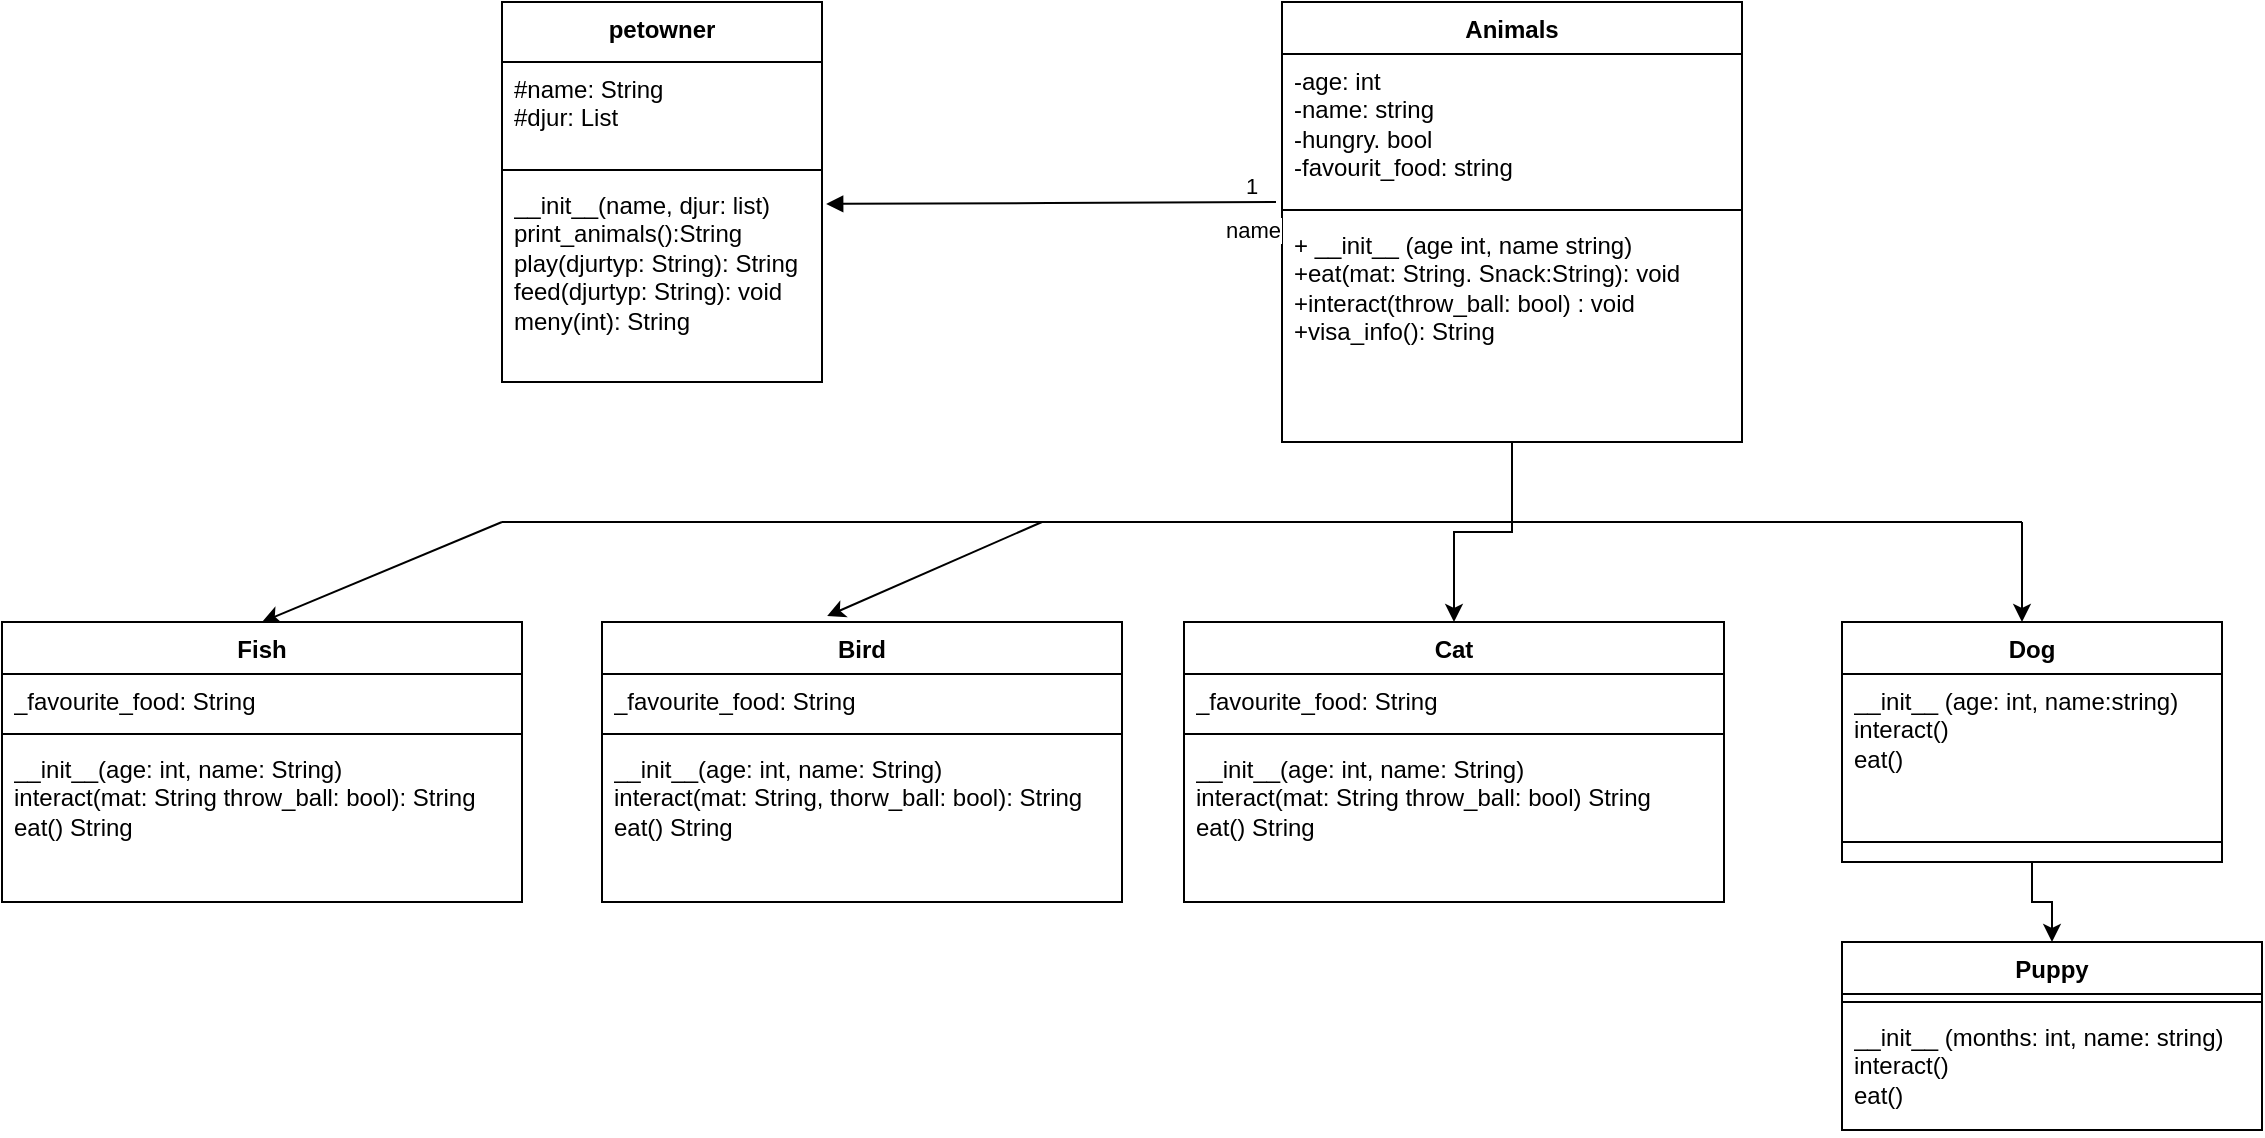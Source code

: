 <mxfile version="24.8.3">
  <diagram id="C5RBs43oDa-KdzZeNtuy" name="Page-1">
    <mxGraphModel dx="2261" dy="782" grid="1" gridSize="10" guides="1" tooltips="1" connect="1" arrows="1" fold="1" page="1" pageScale="1" pageWidth="827" pageHeight="1169" math="0" shadow="0">
      <root>
        <mxCell id="WIyWlLk6GJQsqaUBKTNV-0" />
        <mxCell id="WIyWlLk6GJQsqaUBKTNV-1" parent="WIyWlLk6GJQsqaUBKTNV-0" />
        <mxCell id="IpZeFkb6ckXX8hu6LvWV-39" value="petowner" style="swimlane;fontStyle=1;align=center;verticalAlign=top;childLayout=stackLayout;horizontal=1;startSize=30;horizontalStack=0;resizeParent=1;resizeParentMax=0;resizeLast=0;collapsible=1;marginBottom=0;whiteSpace=wrap;html=1;" parent="WIyWlLk6GJQsqaUBKTNV-1" vertex="1">
          <mxGeometry x="-480" y="40" width="160" height="190" as="geometry" />
        </mxCell>
        <mxCell id="IpZeFkb6ckXX8hu6LvWV-40" value="&lt;div&gt;#name: String&lt;br&gt;&lt;/div&gt;#djur: List&lt;br&gt;&lt;div&gt;&lt;br&gt;&lt;/div&gt;" style="text;strokeColor=none;fillColor=none;align=left;verticalAlign=top;spacingLeft=4;spacingRight=4;overflow=hidden;rotatable=0;points=[[0,0.5],[1,0.5]];portConstraint=eastwest;whiteSpace=wrap;html=1;" parent="IpZeFkb6ckXX8hu6LvWV-39" vertex="1">
          <mxGeometry y="30" width="160" height="50" as="geometry" />
        </mxCell>
        <mxCell id="IpZeFkb6ckXX8hu6LvWV-41" value="" style="line;strokeWidth=1;fillColor=none;align=left;verticalAlign=middle;spacingTop=-1;spacingLeft=3;spacingRight=3;rotatable=0;labelPosition=right;points=[];portConstraint=eastwest;strokeColor=inherit;" parent="IpZeFkb6ckXX8hu6LvWV-39" vertex="1">
          <mxGeometry y="80" width="160" height="8" as="geometry" />
        </mxCell>
        <mxCell id="IpZeFkb6ckXX8hu6LvWV-42" value="&lt;div&gt;__init__(name, djur: list)&lt;br&gt;print_animals():String&lt;br&gt;&lt;/div&gt;&lt;div&gt;play(djurtyp: String): String &lt;br&gt;&lt;/div&gt;&lt;div&gt;feed(djurtyp: String): void&lt;br&gt;&lt;/div&gt;&lt;div&gt;meny(int): String &lt;br&gt;&lt;/div&gt;" style="text;strokeColor=none;fillColor=none;align=left;verticalAlign=top;spacingLeft=4;spacingRight=4;overflow=hidden;rotatable=0;points=[[0,0.5],[1,0.5]];portConstraint=eastwest;whiteSpace=wrap;html=1;" parent="IpZeFkb6ckXX8hu6LvWV-39" vertex="1">
          <mxGeometry y="88" width="160" height="102" as="geometry" />
        </mxCell>
        <mxCell id="IpZeFkb6ckXX8hu6LvWV-49" value="Animals" style="swimlane;fontStyle=1;align=center;verticalAlign=top;childLayout=stackLayout;horizontal=1;startSize=26;horizontalStack=0;resizeParent=1;resizeParentMax=0;resizeLast=0;collapsible=1;marginBottom=0;whiteSpace=wrap;html=1;" parent="WIyWlLk6GJQsqaUBKTNV-1" vertex="1">
          <mxGeometry x="-90" y="40" width="230" height="220" as="geometry" />
        </mxCell>
        <mxCell id="IpZeFkb6ckXX8hu6LvWV-50" value="&lt;div&gt;-age: int&lt;br&gt;&lt;/div&gt;&lt;div&gt;-name: string&lt;br&gt;&lt;/div&gt;&lt;div&gt;-hungry. bool&lt;br&gt;&lt;/div&gt;&lt;div&gt;-favourit_food: string&lt;br&gt;&lt;/div&gt;" style="text;strokeColor=none;fillColor=none;align=left;verticalAlign=top;spacingLeft=4;spacingRight=4;overflow=hidden;rotatable=0;points=[[0,0.5],[1,0.5]];portConstraint=eastwest;whiteSpace=wrap;html=1;" parent="IpZeFkb6ckXX8hu6LvWV-49" vertex="1">
          <mxGeometry y="26" width="230" height="74" as="geometry" />
        </mxCell>
        <mxCell id="IpZeFkb6ckXX8hu6LvWV-51" value="" style="line;strokeWidth=1;fillColor=none;align=left;verticalAlign=middle;spacingTop=-1;spacingLeft=3;spacingRight=3;rotatable=0;labelPosition=right;points=[];portConstraint=eastwest;strokeColor=inherit;" parent="IpZeFkb6ckXX8hu6LvWV-49" vertex="1">
          <mxGeometry y="100" width="230" height="8" as="geometry" />
        </mxCell>
        <mxCell id="IpZeFkb6ckXX8hu6LvWV-52" value="&lt;div&gt;&lt;div&gt;+ __init__ (age int, name string)&lt;/div&gt;&lt;div&gt;+eat(mat: String. Snack:String): void&lt;br&gt;&lt;/div&gt;&lt;/div&gt;&lt;div&gt;+interact(throw_ball: bool) : void&lt;br&gt;&lt;/div&gt;&lt;div&gt;+visa_info(): String&lt;br&gt;&lt;/div&gt;" style="text;strokeColor=none;fillColor=none;align=left;verticalAlign=top;spacingLeft=4;spacingRight=4;overflow=hidden;rotatable=0;points=[[0,0.5],[1,0.5]];portConstraint=eastwest;whiteSpace=wrap;html=1;" parent="IpZeFkb6ckXX8hu6LvWV-49" vertex="1">
          <mxGeometry y="108" width="230" height="112" as="geometry" />
        </mxCell>
        <mxCell id="txLho1STB2wt83NE6U45-16" style="edgeStyle=orthogonalEdgeStyle;rounded=0;orthogonalLoop=1;jettySize=auto;html=1;exitX=0.5;exitY=1;exitDx=0;exitDy=0;entryX=0.5;entryY=0;entryDx=0;entryDy=0;" parent="WIyWlLk6GJQsqaUBKTNV-1" source="txLho1STB2wt83NE6U45-1" target="txLho1STB2wt83NE6U45-8" edge="1">
          <mxGeometry relative="1" as="geometry" />
        </mxCell>
        <mxCell id="txLho1STB2wt83NE6U45-1" value="Dog" style="swimlane;fontStyle=1;align=center;verticalAlign=top;childLayout=stackLayout;horizontal=1;startSize=26;horizontalStack=0;resizeParent=1;resizeParentMax=0;resizeLast=0;collapsible=1;marginBottom=0;whiteSpace=wrap;html=1;" parent="WIyWlLk6GJQsqaUBKTNV-1" vertex="1">
          <mxGeometry x="190" y="350" width="190" height="120" as="geometry" />
        </mxCell>
        <mxCell id="txLho1STB2wt83NE6U45-2" value="&lt;div&gt;__init__ (age: int, name:string)&lt;/div&gt;&lt;div&gt;interact()&lt;/div&gt;&lt;div&gt;eat()&lt;br&gt;&lt;/div&gt;" style="text;strokeColor=none;fillColor=none;align=left;verticalAlign=top;spacingLeft=4;spacingRight=4;overflow=hidden;rotatable=0;points=[[0,0.5],[1,0.5]];portConstraint=eastwest;whiteSpace=wrap;html=1;" parent="txLho1STB2wt83NE6U45-1" vertex="1">
          <mxGeometry y="26" width="190" height="74" as="geometry" />
        </mxCell>
        <mxCell id="txLho1STB2wt83NE6U45-3" value="" style="line;strokeWidth=1;fillColor=none;align=left;verticalAlign=middle;spacingTop=-1;spacingLeft=3;spacingRight=3;rotatable=0;labelPosition=right;points=[];portConstraint=eastwest;strokeColor=inherit;" parent="txLho1STB2wt83NE6U45-1" vertex="1">
          <mxGeometry y="100" width="190" height="20" as="geometry" />
        </mxCell>
        <mxCell id="txLho1STB2wt83NE6U45-8" value="Puppy" style="swimlane;fontStyle=1;align=center;verticalAlign=top;childLayout=stackLayout;horizontal=1;startSize=26;horizontalStack=0;resizeParent=1;resizeParentMax=0;resizeLast=0;collapsible=1;marginBottom=0;whiteSpace=wrap;html=1;" parent="WIyWlLk6GJQsqaUBKTNV-1" vertex="1">
          <mxGeometry x="190" y="510" width="210" height="94" as="geometry" />
        </mxCell>
        <mxCell id="txLho1STB2wt83NE6U45-10" value="" style="line;strokeWidth=1;fillColor=none;align=left;verticalAlign=middle;spacingTop=-1;spacingLeft=3;spacingRight=3;rotatable=0;labelPosition=right;points=[];portConstraint=eastwest;strokeColor=inherit;" parent="txLho1STB2wt83NE6U45-8" vertex="1">
          <mxGeometry y="26" width="210" height="8" as="geometry" />
        </mxCell>
        <mxCell id="txLho1STB2wt83NE6U45-11" value="&lt;div&gt;__init__ (months: int, name: string)&lt;/div&gt;&lt;div&gt;interact()&lt;/div&gt;&lt;div&gt;eat()&lt;br&gt;&lt;/div&gt;" style="text;strokeColor=none;fillColor=none;align=left;verticalAlign=top;spacingLeft=4;spacingRight=4;overflow=hidden;rotatable=0;points=[[0,0.5],[1,0.5]];portConstraint=eastwest;whiteSpace=wrap;html=1;" parent="txLho1STB2wt83NE6U45-8" vertex="1">
          <mxGeometry y="34" width="210" height="60" as="geometry" />
        </mxCell>
        <mxCell id="txLho1STB2wt83NE6U45-33" style="edgeStyle=orthogonalEdgeStyle;rounded=0;orthogonalLoop=1;jettySize=auto;html=1;entryX=0.5;entryY=0;entryDx=0;entryDy=0;" parent="WIyWlLk6GJQsqaUBKTNV-1" source="IpZeFkb6ckXX8hu6LvWV-49" target="CNOY0wTmdyOV5RkzB462-11" edge="1">
          <mxGeometry relative="1" as="geometry">
            <mxPoint x="-30" y="350" as="targetPoint" />
          </mxGeometry>
        </mxCell>
        <mxCell id="txLho1STB2wt83NE6U45-36" value="" style="endArrow=none;html=1;rounded=0;" parent="WIyWlLk6GJQsqaUBKTNV-1" edge="1">
          <mxGeometry width="50" height="50" relative="1" as="geometry">
            <mxPoint x="-480" y="300" as="sourcePoint" />
            <mxPoint x="10" y="300" as="targetPoint" />
          </mxGeometry>
        </mxCell>
        <mxCell id="txLho1STB2wt83NE6U45-39" value="" style="endArrow=none;html=1;rounded=0;" parent="WIyWlLk6GJQsqaUBKTNV-1" edge="1">
          <mxGeometry width="50" height="50" relative="1" as="geometry">
            <mxPoint x="-60" y="300" as="sourcePoint" />
            <mxPoint x="280" y="300" as="targetPoint" />
          </mxGeometry>
        </mxCell>
        <mxCell id="txLho1STB2wt83NE6U45-43" value="name" style="endArrow=block;endFill=1;html=1;edgeStyle=orthogonalEdgeStyle;align=left;verticalAlign=top;rounded=0;entryX=1.013;entryY=0.127;entryDx=0;entryDy=0;entryPerimeter=0;" parent="WIyWlLk6GJQsqaUBKTNV-1" target="IpZeFkb6ckXX8hu6LvWV-42" edge="1">
          <mxGeometry x="-0.76" y="1" relative="1" as="geometry">
            <mxPoint x="-93" y="140" as="sourcePoint" />
            <mxPoint x="-280" y="140" as="targetPoint" />
            <Array as="points" />
            <mxPoint as="offset" />
          </mxGeometry>
        </mxCell>
        <mxCell id="txLho1STB2wt83NE6U45-44" value="1" style="edgeLabel;resizable=0;html=1;align=left;verticalAlign=bottom;" parent="txLho1STB2wt83NE6U45-43" connectable="0" vertex="1">
          <mxGeometry x="-1" relative="1" as="geometry">
            <mxPoint x="-17" as="offset" />
          </mxGeometry>
        </mxCell>
        <mxCell id="txLho1STB2wt83NE6U45-48" value="" style="endArrow=classic;html=1;rounded=0;entryX=0.5;entryY=0;entryDx=0;entryDy=0;" parent="WIyWlLk6GJQsqaUBKTNV-1" target="CNOY0wTmdyOV5RkzB462-2" edge="1">
          <mxGeometry width="50" height="50" relative="1" as="geometry">
            <mxPoint x="-480" y="300" as="sourcePoint" />
            <mxPoint x="-570" y="300" as="targetPoint" />
            <Array as="points" />
          </mxGeometry>
        </mxCell>
        <mxCell id="txLho1STB2wt83NE6U45-49" value="" style="endArrow=classic;html=1;rounded=0;entryX=0.433;entryY=-0.021;entryDx=0;entryDy=0;entryPerimeter=0;" parent="WIyWlLk6GJQsqaUBKTNV-1" target="CNOY0wTmdyOV5RkzB462-6" edge="1">
          <mxGeometry width="50" height="50" relative="1" as="geometry">
            <mxPoint x="-210" y="300" as="sourcePoint" />
            <mxPoint x="-310" y="340" as="targetPoint" />
            <Array as="points" />
          </mxGeometry>
        </mxCell>
        <mxCell id="txLho1STB2wt83NE6U45-50" value="" style="endArrow=classic;html=1;rounded=0;" parent="WIyWlLk6GJQsqaUBKTNV-1" edge="1">
          <mxGeometry width="50" height="50" relative="1" as="geometry">
            <mxPoint x="280" y="300" as="sourcePoint" />
            <mxPoint x="280" y="350" as="targetPoint" />
          </mxGeometry>
        </mxCell>
        <mxCell id="CNOY0wTmdyOV5RkzB462-2" value="Fish" style="swimlane;fontStyle=1;align=center;verticalAlign=top;childLayout=stackLayout;horizontal=1;startSize=26;horizontalStack=0;resizeParent=1;resizeParentMax=0;resizeLast=0;collapsible=1;marginBottom=0;whiteSpace=wrap;html=1;" vertex="1" parent="WIyWlLk6GJQsqaUBKTNV-1">
          <mxGeometry x="-730" y="350" width="260" height="140" as="geometry" />
        </mxCell>
        <mxCell id="CNOY0wTmdyOV5RkzB462-3" value="_favourite_food: String" style="text;strokeColor=none;fillColor=none;align=left;verticalAlign=top;spacingLeft=4;spacingRight=4;overflow=hidden;rotatable=0;points=[[0,0.5],[1,0.5]];portConstraint=eastwest;whiteSpace=wrap;html=1;" vertex="1" parent="CNOY0wTmdyOV5RkzB462-2">
          <mxGeometry y="26" width="260" height="26" as="geometry" />
        </mxCell>
        <mxCell id="CNOY0wTmdyOV5RkzB462-4" value="" style="line;strokeWidth=1;fillColor=none;align=left;verticalAlign=middle;spacingTop=-1;spacingLeft=3;spacingRight=3;rotatable=0;labelPosition=right;points=[];portConstraint=eastwest;strokeColor=inherit;" vertex="1" parent="CNOY0wTmdyOV5RkzB462-2">
          <mxGeometry y="52" width="260" height="8" as="geometry" />
        </mxCell>
        <mxCell id="CNOY0wTmdyOV5RkzB462-5" value="&lt;div&gt;__init__(age: int, name: String)&lt;/div&gt;&lt;div&gt;interact(mat: String throw_ball: bool): String&lt;br&gt;&lt;/div&gt;&lt;div&gt;eat() String&lt;br&gt;&lt;/div&gt;" style="text;strokeColor=none;fillColor=none;align=left;verticalAlign=top;spacingLeft=4;spacingRight=4;overflow=hidden;rotatable=0;points=[[0,0.5],[1,0.5]];portConstraint=eastwest;whiteSpace=wrap;html=1;" vertex="1" parent="CNOY0wTmdyOV5RkzB462-2">
          <mxGeometry y="60" width="260" height="80" as="geometry" />
        </mxCell>
        <mxCell id="CNOY0wTmdyOV5RkzB462-6" value="Bird" style="swimlane;fontStyle=1;align=center;verticalAlign=top;childLayout=stackLayout;horizontal=1;startSize=26;horizontalStack=0;resizeParent=1;resizeParentMax=0;resizeLast=0;collapsible=1;marginBottom=0;whiteSpace=wrap;html=1;" vertex="1" parent="WIyWlLk6GJQsqaUBKTNV-1">
          <mxGeometry x="-430" y="350" width="260" height="140" as="geometry" />
        </mxCell>
        <mxCell id="CNOY0wTmdyOV5RkzB462-7" value="_favourite_food: String" style="text;strokeColor=none;fillColor=none;align=left;verticalAlign=top;spacingLeft=4;spacingRight=4;overflow=hidden;rotatable=0;points=[[0,0.5],[1,0.5]];portConstraint=eastwest;whiteSpace=wrap;html=1;" vertex="1" parent="CNOY0wTmdyOV5RkzB462-6">
          <mxGeometry y="26" width="260" height="26" as="geometry" />
        </mxCell>
        <mxCell id="CNOY0wTmdyOV5RkzB462-8" value="" style="line;strokeWidth=1;fillColor=none;align=left;verticalAlign=middle;spacingTop=-1;spacingLeft=3;spacingRight=3;rotatable=0;labelPosition=right;points=[];portConstraint=eastwest;strokeColor=inherit;" vertex="1" parent="CNOY0wTmdyOV5RkzB462-6">
          <mxGeometry y="52" width="260" height="8" as="geometry" />
        </mxCell>
        <mxCell id="CNOY0wTmdyOV5RkzB462-9" value="&lt;div&gt;__init__(age: int, name: String)&lt;/div&gt;&lt;div&gt;interact(mat: String, thorw_ball: bool): String&lt;br&gt;&lt;/div&gt;&lt;div&gt;eat() String&lt;br&gt;&lt;/div&gt;" style="text;strokeColor=none;fillColor=none;align=left;verticalAlign=top;spacingLeft=4;spacingRight=4;overflow=hidden;rotatable=0;points=[[0,0.5],[1,0.5]];portConstraint=eastwest;whiteSpace=wrap;html=1;" vertex="1" parent="CNOY0wTmdyOV5RkzB462-6">
          <mxGeometry y="60" width="260" height="80" as="geometry" />
        </mxCell>
        <mxCell id="CNOY0wTmdyOV5RkzB462-11" value="Cat" style="swimlane;fontStyle=1;align=center;verticalAlign=top;childLayout=stackLayout;horizontal=1;startSize=26;horizontalStack=0;resizeParent=1;resizeParentMax=0;resizeLast=0;collapsible=1;marginBottom=0;whiteSpace=wrap;html=1;" vertex="1" parent="WIyWlLk6GJQsqaUBKTNV-1">
          <mxGeometry x="-139" y="350" width="270" height="140" as="geometry" />
        </mxCell>
        <mxCell id="CNOY0wTmdyOV5RkzB462-12" value="_favourite_food: String " style="text;strokeColor=none;fillColor=none;align=left;verticalAlign=top;spacingLeft=4;spacingRight=4;overflow=hidden;rotatable=0;points=[[0,0.5],[1,0.5]];portConstraint=eastwest;whiteSpace=wrap;html=1;" vertex="1" parent="CNOY0wTmdyOV5RkzB462-11">
          <mxGeometry y="26" width="270" height="26" as="geometry" />
        </mxCell>
        <mxCell id="CNOY0wTmdyOV5RkzB462-13" value="" style="line;strokeWidth=1;fillColor=none;align=left;verticalAlign=middle;spacingTop=-1;spacingLeft=3;spacingRight=3;rotatable=0;labelPosition=right;points=[];portConstraint=eastwest;strokeColor=inherit;" vertex="1" parent="CNOY0wTmdyOV5RkzB462-11">
          <mxGeometry y="52" width="270" height="8" as="geometry" />
        </mxCell>
        <mxCell id="CNOY0wTmdyOV5RkzB462-14" value="&lt;div&gt;__init__(age: int, name: String)&lt;/div&gt;&lt;div&gt;interact(mat: String throw_ball: bool) String&lt;br&gt;&lt;/div&gt;&lt;div&gt;eat() String&lt;br&gt;&lt;/div&gt;" style="text;strokeColor=none;fillColor=none;align=left;verticalAlign=top;spacingLeft=4;spacingRight=4;overflow=hidden;rotatable=0;points=[[0,0.5],[1,0.5]];portConstraint=eastwest;whiteSpace=wrap;html=1;" vertex="1" parent="CNOY0wTmdyOV5RkzB462-11">
          <mxGeometry y="60" width="270" height="80" as="geometry" />
        </mxCell>
      </root>
    </mxGraphModel>
  </diagram>
</mxfile>
